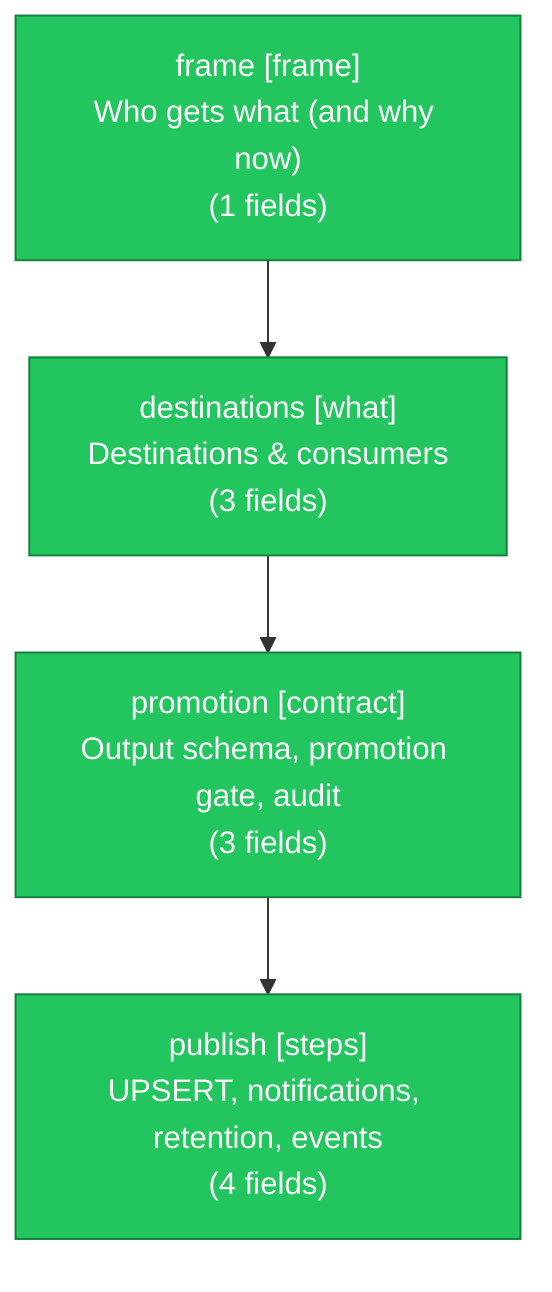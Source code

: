 flowchart TD
    classDef done fill:#22c55e,stroke:#15803d,color:#fff;
    classDef wip fill:#f59e0b,stroke:#b45309,color:#111;
    classDef todo fill:#ef4444,stroke:#7f1d1d,color:#fff;

    output_frame["frame [frame]<br/>Who gets what (and why now)<br/>(1 fields)"]:::done
    output_destinations["destinations [what]<br/>Destinations & consumers<br/>(3 fields)"]:::done
    output_frame --> output_destinations
    output_promotion["promotion [contract]<br/>Output schema, promotion gate, audit<br/>(3 fields)"]:::done
    output_destinations --> output_promotion
    output_publish["publish [steps]<br/>UPSERT, notifications, retention, events<br/>(4 fields)"]:::done
    output_promotion --> output_publish